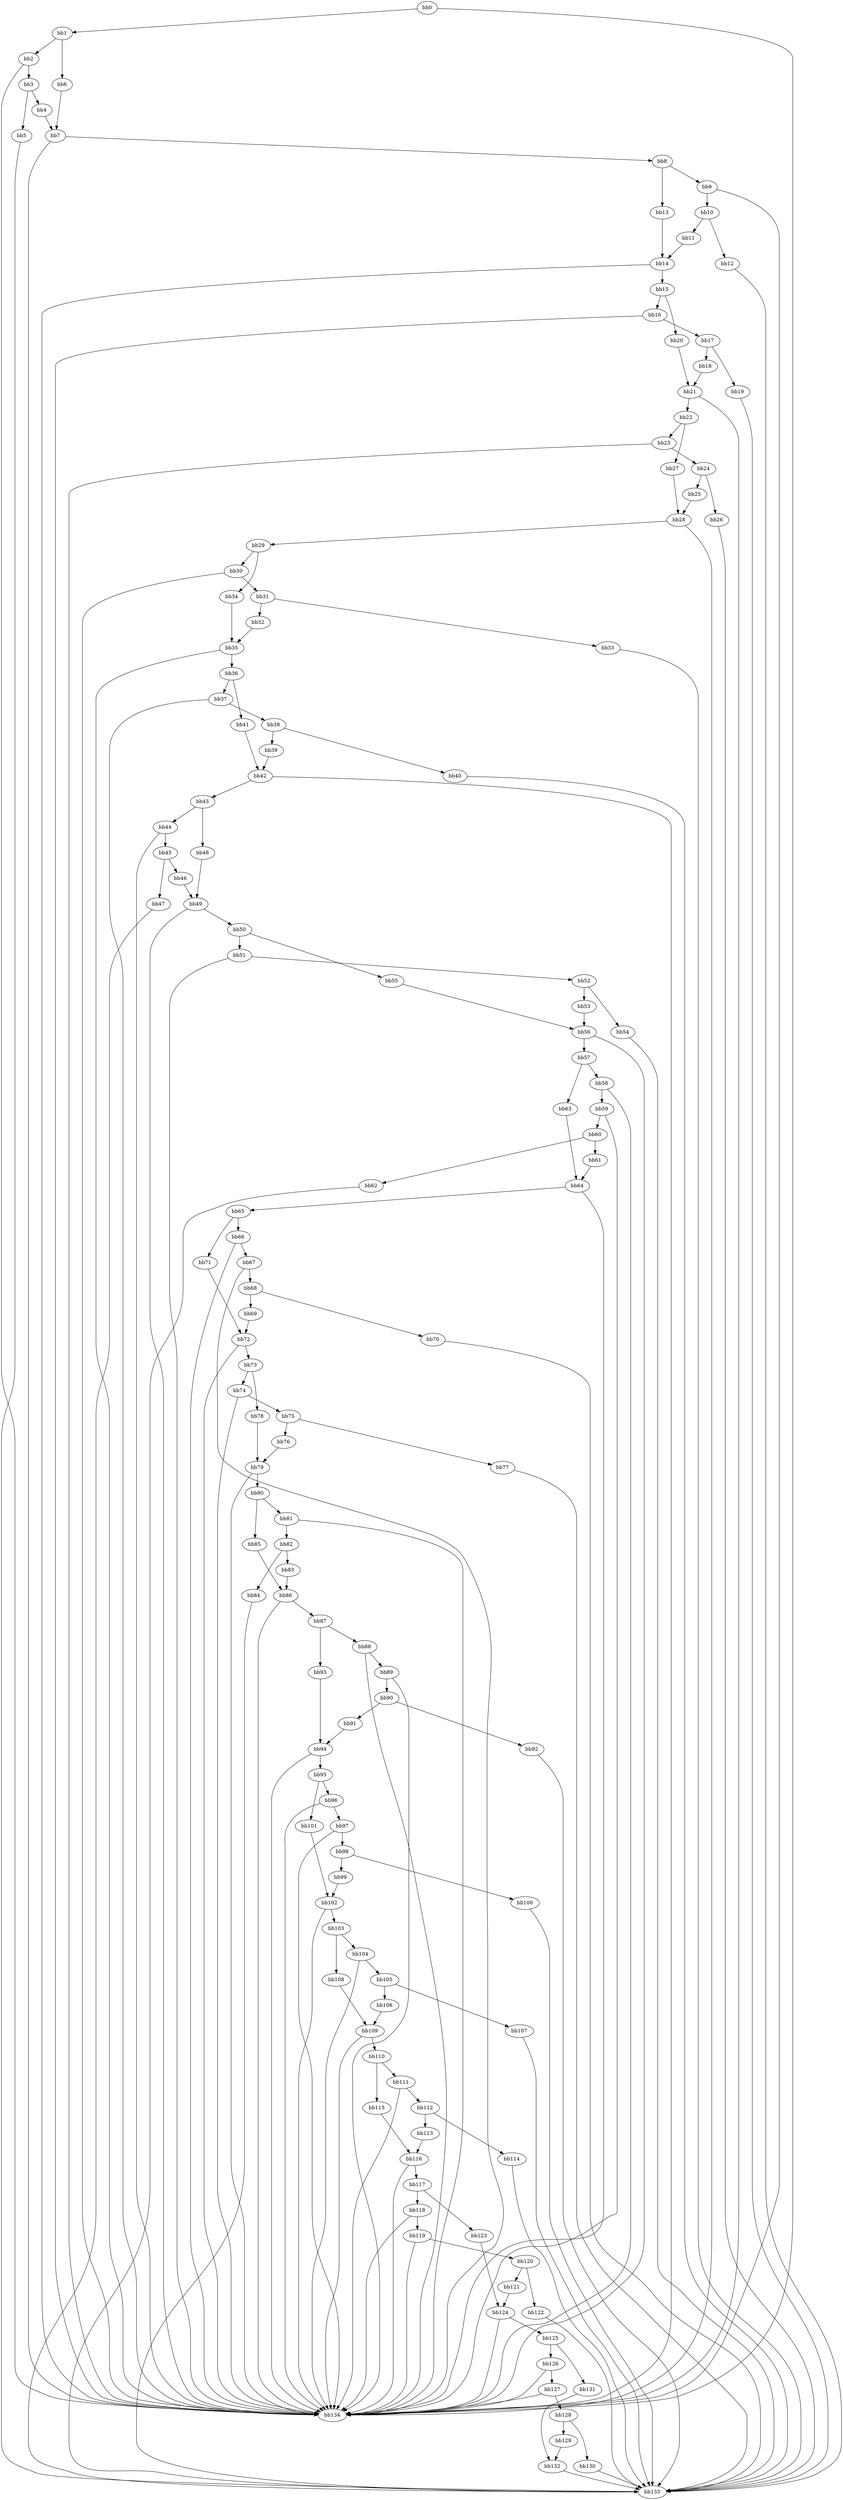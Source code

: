 digraph {
    0 [ label = "bb0\l" ]
    1 [ label = "bb1\l" ]
    2 [ label = "bb2\l" ]
    3 [ label = "bb3\l" ]
    4 [ label = "bb4\l" ]
    5 [ label = "bb5\l" ]
    6 [ label = "bb6\l" ]
    7 [ label = "bb7\l" ]
    8 [ label = "bb8\l" ]
    9 [ label = "bb9\l" ]
    10 [ label = "bb10\l" ]
    11 [ label = "bb11\l" ]
    12 [ label = "bb12\l" ]
    13 [ label = "bb13\l" ]
    14 [ label = "bb14\l" ]
    15 [ label = "bb15\l" ]
    16 [ label = "bb16\l" ]
    17 [ label = "bb17\l" ]
    18 [ label = "bb18\l" ]
    19 [ label = "bb19\l" ]
    20 [ label = "bb20\l" ]
    21 [ label = "bb21\l" ]
    22 [ label = "bb22\l" ]
    23 [ label = "bb23\l" ]
    24 [ label = "bb24\l" ]
    25 [ label = "bb25\l" ]
    26 [ label = "bb26\l" ]
    27 [ label = "bb27\l" ]
    28 [ label = "bb28\l" ]
    29 [ label = "bb29\l" ]
    30 [ label = "bb30\l" ]
    31 [ label = "bb31\l" ]
    32 [ label = "bb32\l" ]
    33 [ label = "bb33\l" ]
    34 [ label = "bb34\l" ]
    35 [ label = "bb35\l" ]
    36 [ label = "bb36\l" ]
    37 [ label = "bb37\l" ]
    38 [ label = "bb38\l" ]
    39 [ label = "bb39\l" ]
    40 [ label = "bb40\l" ]
    41 [ label = "bb41\l" ]
    42 [ label = "bb42\l" ]
    43 [ label = "bb43\l" ]
    44 [ label = "bb44\l" ]
    45 [ label = "bb45\l" ]
    46 [ label = "bb46\l" ]
    47 [ label = "bb47\l" ]
    48 [ label = "bb48\l" ]
    49 [ label = "bb49\l" ]
    50 [ label = "bb50\l" ]
    51 [ label = "bb51\l" ]
    52 [ label = "bb52\l" ]
    53 [ label = "bb53\l" ]
    54 [ label = "bb54\l" ]
    55 [ label = "bb55\l" ]
    56 [ label = "bb56\l" ]
    57 [ label = "bb57\l" ]
    58 [ label = "bb58\l" ]
    59 [ label = "bb59\l" ]
    60 [ label = "bb60\l" ]
    61 [ label = "bb61\l" ]
    62 [ label = "bb62\l" ]
    63 [ label = "bb63\l" ]
    64 [ label = "bb64\l" ]
    65 [ label = "bb65\l" ]
    66 [ label = "bb66\l" ]
    67 [ label = "bb67\l" ]
    68 [ label = "bb68\l" ]
    69 [ label = "bb69\l" ]
    70 [ label = "bb70\l" ]
    71 [ label = "bb71\l" ]
    72 [ label = "bb72\l" ]
    73 [ label = "bb73\l" ]
    74 [ label = "bb74\l" ]
    75 [ label = "bb75\l" ]
    76 [ label = "bb76\l" ]
    77 [ label = "bb77\l" ]
    78 [ label = "bb78\l" ]
    79 [ label = "bb79\l" ]
    80 [ label = "bb80\l" ]
    81 [ label = "bb81\l" ]
    82 [ label = "bb82\l" ]
    83 [ label = "bb83\l" ]
    84 [ label = "bb84\l" ]
    85 [ label = "bb85\l" ]
    86 [ label = "bb86\l" ]
    87 [ label = "bb87\l" ]
    88 [ label = "bb88\l" ]
    89 [ label = "bb89\l" ]
    90 [ label = "bb90\l" ]
    91 [ label = "bb91\l" ]
    92 [ label = "bb92\l" ]
    93 [ label = "bb93\l" ]
    94 [ label = "bb94\l" ]
    95 [ label = "bb95\l" ]
    96 [ label = "bb96\l" ]
    97 [ label = "bb97\l" ]
    98 [ label = "bb98\l" ]
    99 [ label = "bb99\l" ]
    100 [ label = "bb100\l" ]
    101 [ label = "bb101\l" ]
    102 [ label = "bb102\l" ]
    103 [ label = "bb103\l" ]
    104 [ label = "bb104\l" ]
    105 [ label = "bb105\l" ]
    106 [ label = "bb106\l" ]
    107 [ label = "bb107\l" ]
    108 [ label = "bb108\l" ]
    109 [ label = "bb109\l" ]
    110 [ label = "bb110\l" ]
    111 [ label = "bb111\l" ]
    112 [ label = "bb112\l" ]
    113 [ label = "bb113\l" ]
    114 [ label = "bb114\l" ]
    115 [ label = "bb115\l" ]
    116 [ label = "bb116\l" ]
    117 [ label = "bb117\l" ]
    118 [ label = "bb118\l" ]
    119 [ label = "bb119\l" ]
    120 [ label = "bb120\l" ]
    121 [ label = "bb121\l" ]
    122 [ label = "bb122\l" ]
    123 [ label = "bb123\l" ]
    124 [ label = "bb124\l" ]
    125 [ label = "bb125\l" ]
    126 [ label = "bb126\l" ]
    127 [ label = "bb127\l" ]
    128 [ label = "bb128\l" ]
    129 [ label = "bb129\l" ]
    130 [ label = "bb130\l" ]
    131 [ label = "bb131\l" ]
    132 [ label = "bb132\l" ]
    133 [ label = "bb133\l" ]
    134 [ label = "bb134\l" ]
    0 -> 1 [ ]
    0 -> 134 [ ]
    1 -> 2 [ ]
    1 -> 6 [ ]
    2 -> 3 [ ]
    2 -> 134 [ ]
    3 -> 4 [ ]
    3 -> 5 [ ]
    4 -> 7 [ ]
    5 -> 133 [ ]
    6 -> 7 [ ]
    7 -> 8 [ ]
    7 -> 134 [ ]
    8 -> 9 [ ]
    8 -> 13 [ ]
    9 -> 10 [ ]
    9 -> 134 [ ]
    10 -> 11 [ ]
    10 -> 12 [ ]
    11 -> 14 [ ]
    12 -> 133 [ ]
    13 -> 14 [ ]
    14 -> 15 [ ]
    14 -> 134 [ ]
    15 -> 16 [ ]
    15 -> 20 [ ]
    16 -> 17 [ ]
    16 -> 134 [ ]
    17 -> 18 [ ]
    17 -> 19 [ ]
    18 -> 21 [ ]
    19 -> 133 [ ]
    20 -> 21 [ ]
    21 -> 22 [ ]
    21 -> 134 [ ]
    22 -> 23 [ ]
    22 -> 27 [ ]
    23 -> 24 [ ]
    23 -> 134 [ ]
    24 -> 25 [ ]
    24 -> 26 [ ]
    25 -> 28 [ ]
    26 -> 133 [ ]
    27 -> 28 [ ]
    28 -> 29 [ ]
    28 -> 134 [ ]
    29 -> 30 [ ]
    29 -> 34 [ ]
    30 -> 31 [ ]
    30 -> 134 [ ]
    31 -> 32 [ ]
    31 -> 33 [ ]
    32 -> 35 [ ]
    33 -> 133 [ ]
    34 -> 35 [ ]
    35 -> 36 [ ]
    35 -> 134 [ ]
    36 -> 37 [ ]
    36 -> 41 [ ]
    37 -> 38 [ ]
    37 -> 134 [ ]
    38 -> 39 [ ]
    38 -> 40 [ ]
    39 -> 42 [ ]
    40 -> 133 [ ]
    41 -> 42 [ ]
    42 -> 43 [ ]
    42 -> 134 [ ]
    43 -> 44 [ ]
    43 -> 48 [ ]
    44 -> 45 [ ]
    44 -> 134 [ ]
    45 -> 46 [ ]
    45 -> 47 [ ]
    46 -> 49 [ ]
    47 -> 133 [ ]
    48 -> 49 [ ]
    49 -> 50 [ ]
    49 -> 134 [ ]
    50 -> 51 [ ]
    50 -> 55 [ ]
    51 -> 52 [ ]
    51 -> 134 [ ]
    52 -> 53 [ ]
    52 -> 54 [ ]
    53 -> 56 [ ]
    54 -> 133 [ ]
    55 -> 56 [ ]
    56 -> 57 [ ]
    56 -> 134 [ ]
    57 -> 58 [ ]
    57 -> 63 [ ]
    58 -> 59 [ ]
    58 -> 134 [ ]
    59 -> 60 [ ]
    59 -> 134 [ ]
    60 -> 61 [ ]
    60 -> 62 [ ]
    61 -> 64 [ ]
    62 -> 133 [ ]
    63 -> 64 [ ]
    64 -> 65 [ ]
    64 -> 134 [ ]
    65 -> 66 [ ]
    65 -> 71 [ ]
    66 -> 67 [ ]
    66 -> 134 [ ]
    67 -> 68 [ ]
    67 -> 134 [ ]
    68 -> 69 [ ]
    68 -> 70 [ ]
    69 -> 72 [ ]
    70 -> 133 [ ]
    71 -> 72 [ ]
    72 -> 73 [ ]
    72 -> 134 [ ]
    73 -> 74 [ ]
    73 -> 78 [ ]
    74 -> 75 [ ]
    74 -> 134 [ ]
    75 -> 76 [ ]
    75 -> 77 [ ]
    76 -> 79 [ ]
    77 -> 133 [ ]
    78 -> 79 [ ]
    79 -> 80 [ ]
    79 -> 134 [ ]
    80 -> 81 [ ]
    80 -> 85 [ ]
    81 -> 82 [ ]
    81 -> 134 [ ]
    82 -> 83 [ ]
    82 -> 84 [ ]
    83 -> 86 [ ]
    84 -> 133 [ ]
    85 -> 86 [ ]
    86 -> 87 [ ]
    86 -> 134 [ ]
    87 -> 88 [ ]
    87 -> 93 [ ]
    88 -> 89 [ ]
    88 -> 134 [ ]
    89 -> 90 [ ]
    89 -> 134 [ ]
    90 -> 91 [ ]
    90 -> 92 [ ]
    91 -> 94 [ ]
    92 -> 133 [ ]
    93 -> 94 [ ]
    94 -> 95 [ ]
    94 -> 134 [ ]
    95 -> 96 [ ]
    95 -> 101 [ ]
    96 -> 97 [ ]
    96 -> 134 [ ]
    97 -> 98 [ ]
    97 -> 134 [ ]
    98 -> 99 [ ]
    98 -> 100 [ ]
    99 -> 102 [ ]
    100 -> 133 [ ]
    101 -> 102 [ ]
    102 -> 103 [ ]
    102 -> 134 [ ]
    103 -> 104 [ ]
    103 -> 108 [ ]
    104 -> 105 [ ]
    104 -> 134 [ ]
    105 -> 106 [ ]
    105 -> 107 [ ]
    106 -> 109 [ ]
    107 -> 133 [ ]
    108 -> 109 [ ]
    109 -> 110 [ ]
    109 -> 134 [ ]
    110 -> 111 [ ]
    110 -> 115 [ ]
    111 -> 112 [ ]
    111 -> 134 [ ]
    112 -> 113 [ ]
    112 -> 114 [ ]
    113 -> 116 [ ]
    114 -> 133 [ ]
    115 -> 116 [ ]
    116 -> 117 [ ]
    116 -> 134 [ ]
    117 -> 118 [ ]
    117 -> 123 [ ]
    118 -> 119 [ ]
    118 -> 134 [ ]
    119 -> 120 [ ]
    119 -> 134 [ ]
    120 -> 121 [ ]
    120 -> 122 [ ]
    121 -> 124 [ ]
    122 -> 133 [ ]
    123 -> 124 [ ]
    124 -> 125 [ ]
    124 -> 134 [ ]
    125 -> 126 [ ]
    125 -> 131 [ ]
    126 -> 127 [ ]
    126 -> 134 [ ]
    127 -> 128 [ ]
    127 -> 134 [ ]
    128 -> 129 [ ]
    128 -> 130 [ ]
    129 -> 132 [ ]
    130 -> 133 [ ]
    131 -> 132 [ ]
    132 -> 133 [ ]
}

